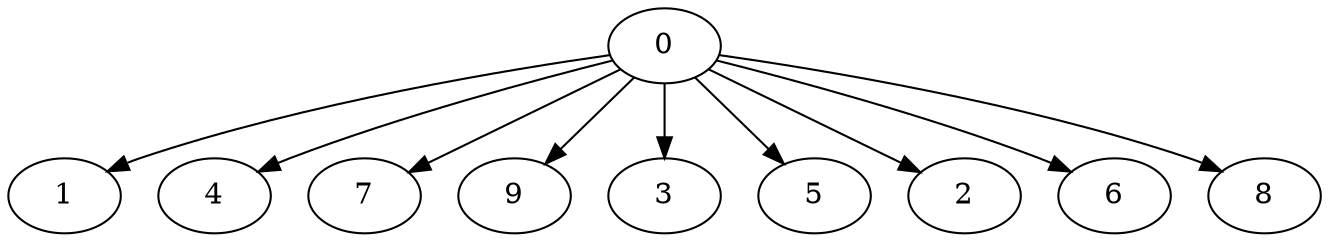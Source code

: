digraph "Fork_Nodes_10_CCR_0.10_WeightType_Random#6" {
	graph ["Duplicate states"=0,
		GraphType=Fork,
		"Max states in OPEN"=0,
		Modes="120000ms; topo-ordered tasks, ; Pruning: task equivalence, fixed order ready list, ; F-value: ; Optimisation: best schedule length (\
SL) optimisation on equal, ",
		NumberOfTasks=10,
		"Pruned using list schedule length"=104,
		"States removed from OPEN"=0,
		TargetSystem="Homogeneous-2",
		"Time to schedule (ms)"=125,
		"Total idle time"=19,
		"Total schedule length"=273,
		"Total sequential time"=520,
		"Total states created"=637
	];
	0	["Finish time"=17,
		Processor=0,
		"Start time"=0,
		Weight=17];
	1	["Finish time"=128,
		Processor=0,
		"Start time"=51,
		Weight=77];
	0 -> 1	[Weight=4];
	4	["Finish time"=273,
		Processor=0,
		"Start time"=196,
		Weight=77];
	0 -> 4	[Weight=10];
	7	["Finish time"=96,
		Processor=1,
		"Start time"=19,
		Weight=77];
	0 -> 7	[Weight=2];
	9	["Finish time"=215,
		Processor=1,
		"Start time"=147,
		Weight=68];
	0 -> 9	[Weight=6];
	3	["Finish time"=266,
		Processor=1,
		"Start time"=215,
		Weight=51];
	0 -> 3	[Weight=8];
	5	["Finish time"=147,
		Processor=1,
		"Start time"=96,
		Weight=51];
	0 -> 5	[Weight=2];
	2	["Finish time"=51,
		Processor=0,
		"Start time"=17,
		Weight=34];
	0 -> 2	[Weight=2];
	6	["Finish time"=162,
		Processor=0,
		"Start time"=128,
		Weight=34];
	0 -> 6	[Weight=9];
	8	["Finish time"=196,
		Processor=0,
		"Start time"=162,
		Weight=34];
	0 -> 8	[Weight=9];
}
